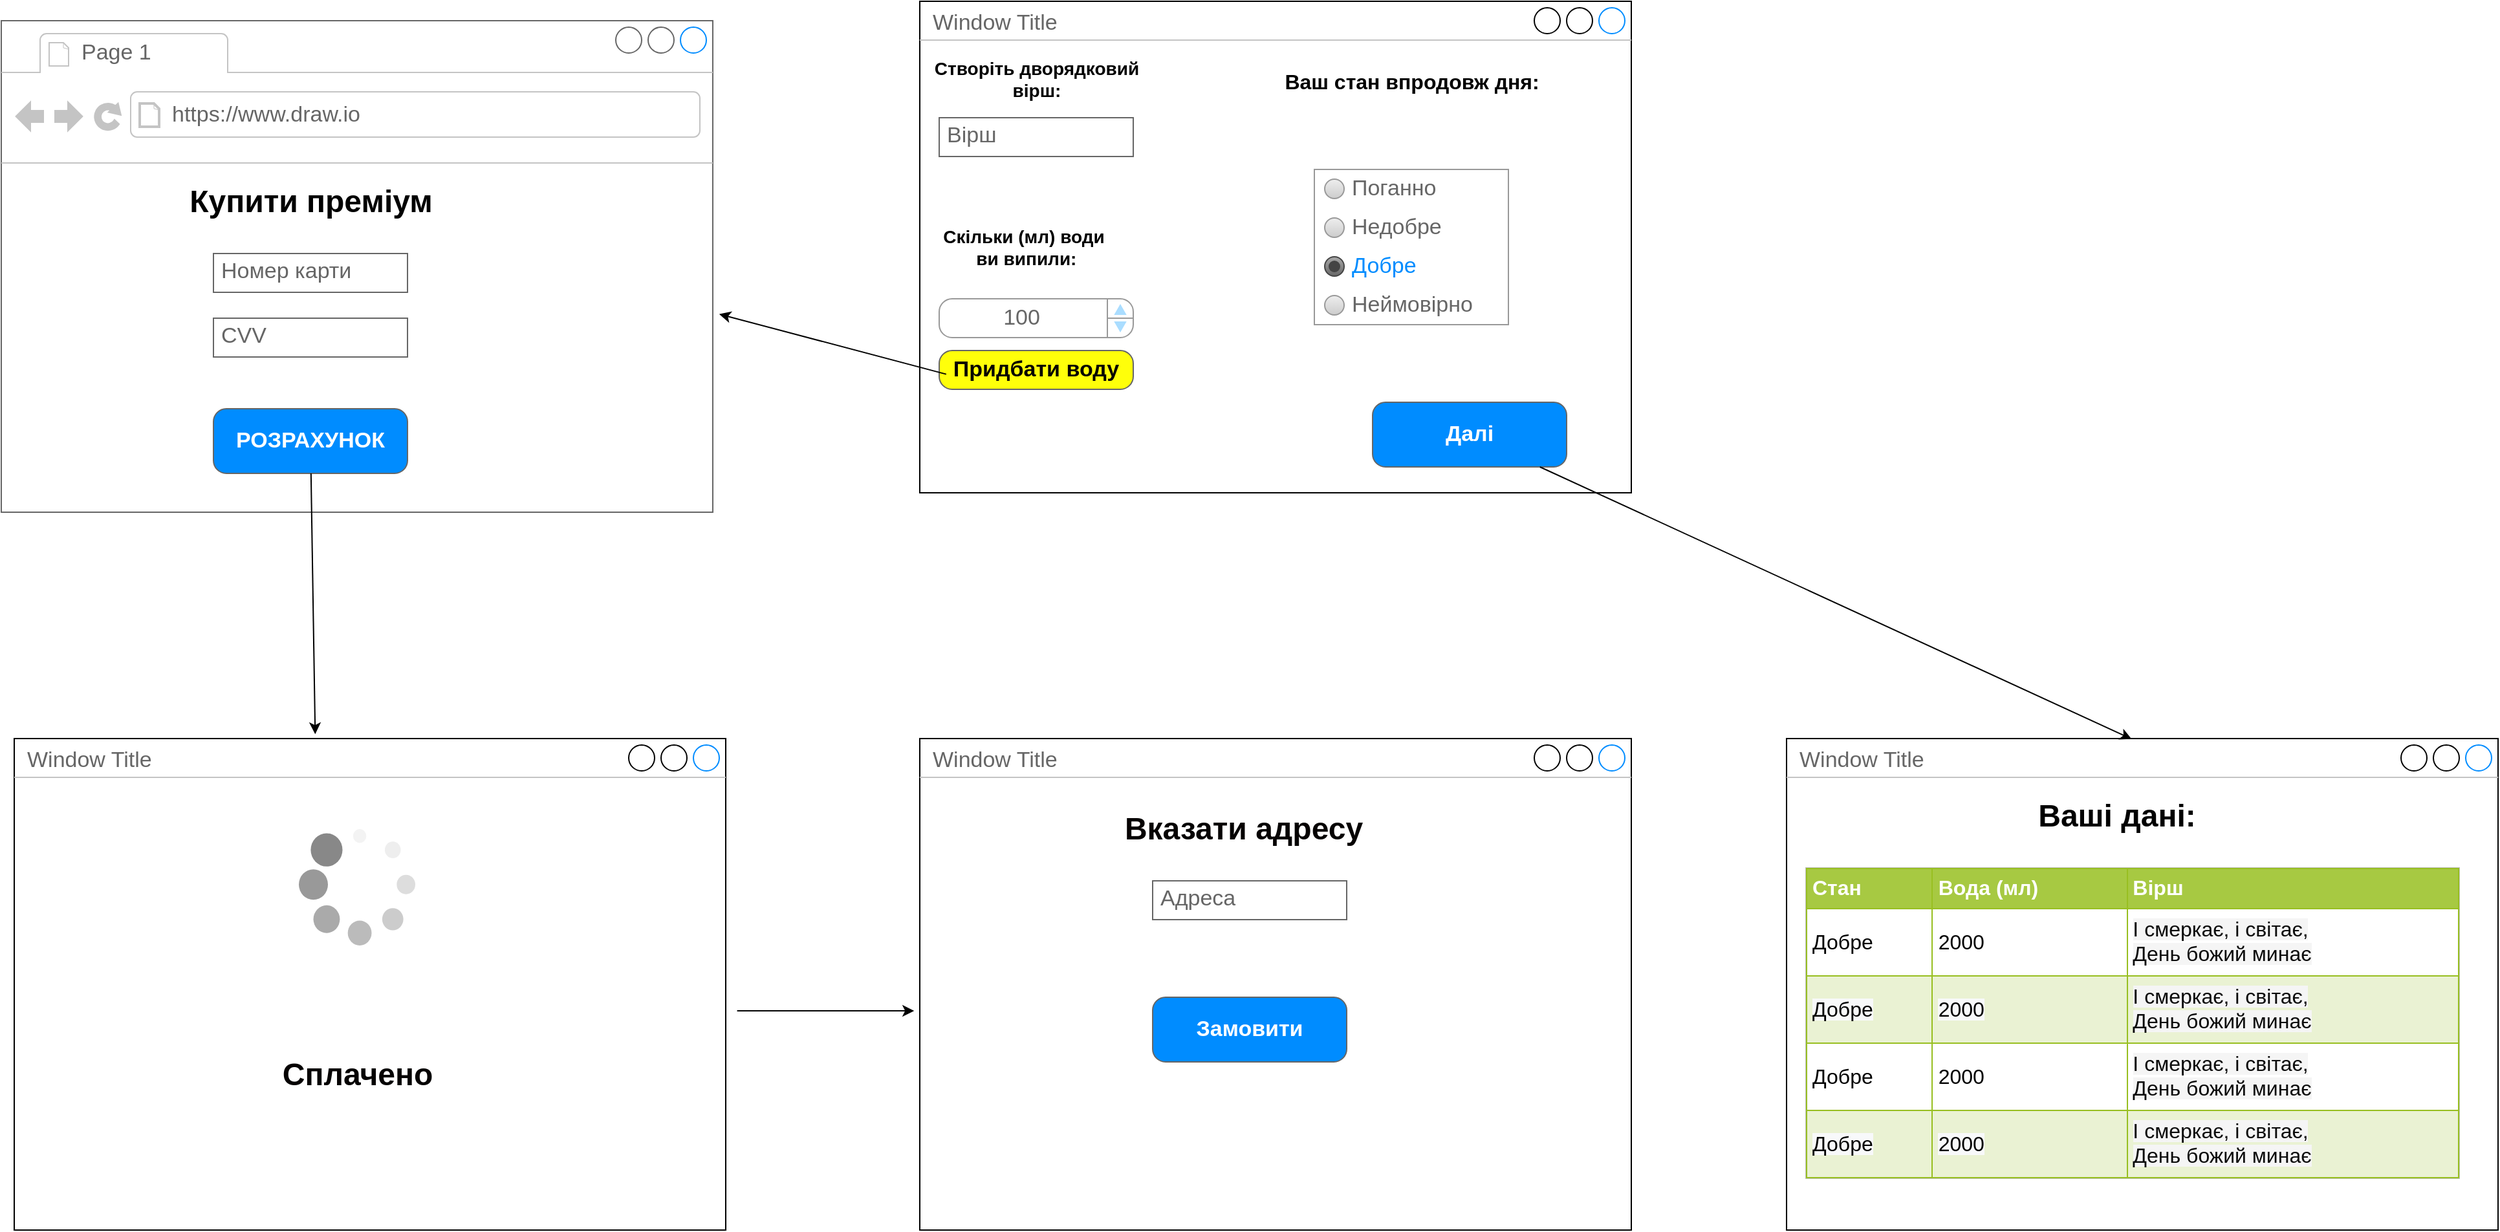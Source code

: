 <mxfile version="20.3.6" type="device"><diagram id="piDafpqhtRUU5qUU-vj8" name="Page-1"><mxGraphModel dx="856" dy="1438" grid="1" gridSize="10" guides="1" tooltips="1" connect="1" arrows="1" fold="1" page="1" pageScale="1" pageWidth="827" pageHeight="1169" math="0" shadow="0"><root><mxCell id="0"/><mxCell id="1" parent="0"/><mxCell id="zRcuX_kTcLfmrv30LrrO-9" value="Window Title" style="strokeWidth=1;shadow=0;dashed=0;align=center;html=1;shape=mxgraph.mockup.containers.window;align=left;verticalAlign=top;spacingLeft=8;strokeColor2=#008cff;strokeColor3=#c4c4c4;fontColor=#666666;mainText=;fontSize=17;labelBackgroundColor=none;" vertex="1" parent="1"><mxGeometry x="220" y="1140" width="550" height="380" as="geometry"/></mxCell><mxCell id="zRcuX_kTcLfmrv30LrrO-15" value="Window Title" style="strokeWidth=1;shadow=0;dashed=0;align=center;html=1;shape=mxgraph.mockup.containers.window;align=left;verticalAlign=top;spacingLeft=8;strokeColor2=#008cff;strokeColor3=#c4c4c4;fontColor=#666666;mainText=;fontSize=17;labelBackgroundColor=none;" vertex="1" parent="1"><mxGeometry x="920" y="570" width="550" height="380" as="geometry"/></mxCell><mxCell id="zRcuX_kTcLfmrv30LrrO-16" value="Вірш" style="strokeWidth=1;shadow=0;dashed=0;align=center;html=1;shape=mxgraph.mockup.text.textBox;fontColor=#666666;align=left;fontSize=17;spacingLeft=4;spacingTop=-3;strokeColor=#666666;mainText=" vertex="1" parent="1"><mxGeometry x="935" y="660" width="150" height="30" as="geometry"/></mxCell><mxCell id="zRcuX_kTcLfmrv30LrrO-17" value="Створіть дворядковий&lt;br style=&quot;font-size: 14px;&quot;&gt;вірш:" style="text;strokeColor=none;fillColor=none;html=1;fontSize=14;fontStyle=1;verticalAlign=middle;align=center;" vertex="1" parent="1"><mxGeometry x="960" y="610" width="100" height="40" as="geometry"/></mxCell><mxCell id="zRcuX_kTcLfmrv30LrrO-18" value="&lt;table cellpadding=&quot;0&quot; cellspacing=&quot;0&quot; style=&quot;width:100%;height:100%;&quot;&gt;&lt;tr&gt;&lt;td style=&quot;width:85%&quot;&gt;100&lt;/td&gt;&lt;td style=&quot;width:15%&quot;&gt;&lt;/td&gt;&lt;/tr&gt;&lt;/table&gt;" style="strokeWidth=1;shadow=0;dashed=0;align=center;html=1;shape=mxgraph.mockup.forms.spinner;strokeColor=#999999;spinLayout=right;spinStyle=normal;adjStyle=triangle;fillColor=#aaddff;fontSize=17;fontColor=#666666;mainText=;html=1;overflow=fill;" vertex="1" parent="1"><mxGeometry x="935" y="800" width="150" height="30" as="geometry"/></mxCell><mxCell id="zRcuX_kTcLfmrv30LrrO-19" value="Скільки (мл) води&lt;br&gt;&amp;nbsp;ви випили:" style="text;strokeColor=none;fillColor=none;html=1;fontSize=14;fontStyle=1;verticalAlign=middle;align=center;" vertex="1" parent="1"><mxGeometry x="950" y="740" width="100" height="40" as="geometry"/></mxCell><mxCell id="zRcuX_kTcLfmrv30LrrO-20" value="" style="strokeWidth=1;shadow=0;dashed=0;align=center;html=1;shape=mxgraph.mockup.forms.rrect;rSize=0;strokeColor=#999999;fillColor=#ffffff;recursiveResize=0;fontSize=14;" vertex="1" parent="1"><mxGeometry x="1225" y="700" width="150" height="120" as="geometry"/></mxCell><mxCell id="zRcuX_kTcLfmrv30LrrO-21" value="Поганно" style="shape=ellipse;rSize=0;fillColor=#eeeeee;strokeColor=#999999;gradientColor=#cccccc;html=1;align=left;spacingLeft=4;fontSize=17;fontColor=#666666;labelPosition=right;" vertex="1" parent="zRcuX_kTcLfmrv30LrrO-20"><mxGeometry x="8" y="7.5" width="15" height="15" as="geometry"/></mxCell><mxCell id="zRcuX_kTcLfmrv30LrrO-22" value="Недобре" style="shape=ellipse;rSize=0;fillColor=#eeeeee;strokeColor=#999999;gradientColor=#cccccc;html=1;align=left;spacingLeft=4;fontSize=17;fontColor=#666666;labelPosition=right;" vertex="1" parent="zRcuX_kTcLfmrv30LrrO-20"><mxGeometry x="8" y="37.5" width="15" height="15" as="geometry"/></mxCell><mxCell id="zRcuX_kTcLfmrv30LrrO-23" value="Добре" style="shape=ellipse;rSize=0;fillColor=#aaaaaa;strokeColor=#444444;gradientColor=#666666;html=1;align=left;spacingLeft=4;fontSize=17;fontColor=#008cff;labelPosition=right;" vertex="1" parent="zRcuX_kTcLfmrv30LrrO-20"><mxGeometry x="8" y="67.5" width="15" height="15" as="geometry"/></mxCell><mxCell id="zRcuX_kTcLfmrv30LrrO-24" value="" style="shape=ellipse;fillColor=#444444;strokeColor=none;html=1;fontSize=14;" vertex="1" parent="zRcuX_kTcLfmrv30LrrO-23"><mxGeometry x="3" y="3" width="9" height="9" as="geometry"/></mxCell><mxCell id="zRcuX_kTcLfmrv30LrrO-25" value="Неймовірно" style="shape=ellipse;rSize=0;fillColor=#eeeeee;strokeColor=#999999;gradientColor=#cccccc;html=1;align=left;spacingLeft=4;fontSize=17;fontColor=#666666;labelPosition=right;" vertex="1" parent="zRcuX_kTcLfmrv30LrrO-20"><mxGeometry x="8" y="97.5" width="15" height="15" as="geometry"/></mxCell><mxCell id="zRcuX_kTcLfmrv30LrrO-26" value="&lt;font style=&quot;font-size: 16px;&quot;&gt;Ваш стан впродовж дня:&lt;/font&gt;" style="text;strokeColor=none;fillColor=none;html=1;fontSize=24;fontStyle=1;verticalAlign=middle;align=center;" vertex="1" parent="1"><mxGeometry x="1250" y="610" width="100" height="40" as="geometry"/></mxCell><mxCell id="zRcuX_kTcLfmrv30LrrO-27" value="Window Title" style="strokeWidth=1;shadow=0;dashed=0;align=center;html=1;shape=mxgraph.mockup.containers.window;align=left;verticalAlign=top;spacingLeft=8;strokeColor2=#008cff;strokeColor3=#c4c4c4;fontColor=#666666;mainText=;fontSize=17;labelBackgroundColor=none;" vertex="1" parent="1"><mxGeometry x="1590" y="1140" width="550" height="380" as="geometry"/></mxCell><mxCell id="zRcuX_kTcLfmrv30LrrO-28" value="&lt;table border=&quot;1&quot; width=&quot;100%&quot; height=&quot;100%&quot; cellpadding=&quot;4&quot; style=&quot;width:100%;height:100%;border-collapse:collapse;&quot;&gt;&lt;tbody&gt;&lt;tr style=&quot;background-color:#A7C942;color:#ffffff;border:1px solid #98bf21;&quot;&gt;&lt;th align=&quot;left&quot;&gt;Стан&lt;/th&gt;&lt;th align=&quot;left&quot;&gt;Вода (мл)&lt;/th&gt;&lt;th align=&quot;left&quot;&gt;Вірш&lt;/th&gt;&lt;/tr&gt;&lt;tr style=&quot;border:1px solid #98bf21;&quot;&gt;&lt;td&gt;Добре&lt;/td&gt;&lt;td&gt;2000&lt;/td&gt;&lt;td&gt;&lt;span style=&quot;color: rgb(10, 10, 10); font-family: ProximaNova-Regular, sans-serif; background-color: rgb(245, 245, 245);&quot;&gt;І смеркає, і світає,&lt;/span&gt;&lt;br style=&quot;box-sizing: inherit; color: rgb(10, 10, 10); font-family: ProximaNova-Regular, sans-serif; background-color: rgb(245, 245, 245);&quot;&gt;&lt;span style=&quot;color: rgb(10, 10, 10); font-family: ProximaNova-Regular, sans-serif; background-color: rgb(245, 245, 245);&quot;&gt;День божий минає&lt;/span&gt;&lt;br&gt;&lt;/td&gt;&lt;/tr&gt;&lt;tr style=&quot;background-color:#EAF2D3;border:1px solid #98bf21;&quot;&gt;&lt;td&gt;&lt;span style=&quot;background-color: rgb(248, 249, 250);&quot;&gt;Добре&lt;/span&gt;&lt;/td&gt;&lt;td&gt;&lt;span style=&quot;background-color: rgb(248, 249, 250);&quot;&gt;2000&lt;/span&gt;&lt;br&gt;&lt;/td&gt;&lt;td&gt;&lt;span style=&quot;color: rgb(10, 10, 10); font-family: ProximaNova-Regular, sans-serif; background-color: rgb(245, 245, 245);&quot;&gt;І смеркає, і світає,&lt;/span&gt;&lt;br style=&quot;box-sizing: inherit; color: rgb(10, 10, 10); font-family: ProximaNova-Regular, sans-serif; background-color: rgb(245, 245, 245);&quot;&gt;&lt;span style=&quot;color: rgb(10, 10, 10); font-family: ProximaNova-Regular, sans-serif; background-color: rgb(245, 245, 245);&quot;&gt;День божий минає&lt;/span&gt;&lt;br&gt;&lt;/td&gt;&lt;/tr&gt;&lt;tr style=&quot;border:1px solid #98bf21;&quot;&gt;&lt;td&gt;Добре&lt;/td&gt;&lt;td&gt;2000&lt;br&gt;&lt;/td&gt;&lt;td&gt;&lt;span style=&quot;color: rgb(10, 10, 10); font-family: ProximaNova-Regular, sans-serif; background-color: rgb(245, 245, 245);&quot;&gt;І смеркає, і світає,&lt;/span&gt;&lt;br style=&quot;box-sizing: inherit; color: rgb(10, 10, 10); font-family: ProximaNova-Regular, sans-serif; background-color: rgb(245, 245, 245);&quot;&gt;&lt;span style=&quot;color: rgb(10, 10, 10); font-family: ProximaNova-Regular, sans-serif; background-color: rgb(245, 245, 245);&quot;&gt;День божий минає&lt;/span&gt;&lt;br&gt;&lt;/td&gt;&lt;/tr&gt;&lt;tr style=&quot;background-color:#EAF2D3;border:1px solid #98bf21;&quot;&gt;&lt;td&gt;&lt;span style=&quot;background-color: rgb(248, 249, 250);&quot;&gt;Добре&lt;/span&gt;&lt;/td&gt;&lt;td&gt;&lt;span style=&quot;background-color: rgb(248, 249, 250);&quot;&gt;2000&lt;/span&gt;&lt;br&gt;&lt;/td&gt;&lt;td&gt;&lt;span style=&quot;color: rgb(10, 10, 10); font-family: ProximaNova-Regular, sans-serif; background-color: rgb(245, 245, 245);&quot;&gt;І смеркає, і світає,&lt;/span&gt;&lt;br style=&quot;box-sizing: inherit; color: rgb(10, 10, 10); font-family: ProximaNova-Regular, sans-serif; background-color: rgb(245, 245, 245);&quot;&gt;&lt;span style=&quot;color: rgb(10, 10, 10); font-family: ProximaNova-Regular, sans-serif; background-color: rgb(245, 245, 245);&quot;&gt;День божий минає&lt;/span&gt;&lt;br&gt;&lt;/td&gt;&lt;/tr&gt;&lt;/tbody&gt;&lt;/table&gt;" style="text;html=1;strokeColor=#c0c0c0;fillColor=#ffffff;overflow=fill;rounded=0;fontSize=16;" vertex="1" parent="1"><mxGeometry x="1605" y="1240" width="505" height="240" as="geometry"/></mxCell><mxCell id="zRcuX_kTcLfmrv30LrrO-29" value="Ваші дані:" style="text;strokeColor=none;fillColor=none;html=1;fontSize=24;fontStyle=1;verticalAlign=middle;align=center;" vertex="1" parent="1"><mxGeometry x="1795" y="1180" width="100" height="40" as="geometry"/></mxCell><mxCell id="zRcuX_kTcLfmrv30LrrO-30" value="" style="strokeWidth=1;shadow=0;dashed=0;align=center;html=1;shape=mxgraph.mockup.containers.browserWindow;rSize=0;strokeColor=#666666;strokeColor2=#008cff;strokeColor3=#c4c4c4;mainText=,;recursiveResize=0;fontSize=16;" vertex="1" parent="1"><mxGeometry x="210" y="585" width="550" height="380" as="geometry"/></mxCell><mxCell id="zRcuX_kTcLfmrv30LrrO-31" value="Page 1" style="strokeWidth=1;shadow=0;dashed=0;align=center;html=1;shape=mxgraph.mockup.containers.anchor;fontSize=17;fontColor=#666666;align=left;" vertex="1" parent="zRcuX_kTcLfmrv30LrrO-30"><mxGeometry x="60" y="12" width="110" height="26" as="geometry"/></mxCell><mxCell id="zRcuX_kTcLfmrv30LrrO-32" value="https://www.draw.io" style="strokeWidth=1;shadow=0;dashed=0;align=center;html=1;shape=mxgraph.mockup.containers.anchor;rSize=0;fontSize=17;fontColor=#666666;align=left;" vertex="1" parent="zRcuX_kTcLfmrv30LrrO-30"><mxGeometry x="130" y="60" width="250" height="26" as="geometry"/></mxCell><mxCell id="zRcuX_kTcLfmrv30LrrO-10" value="Купити преміум" style="text;strokeColor=none;fillColor=none;html=1;fontSize=24;fontStyle=1;verticalAlign=middle;align=center;" vertex="1" parent="zRcuX_kTcLfmrv30LrrO-30"><mxGeometry x="189" y="120" width="100" height="40" as="geometry"/></mxCell><mxCell id="zRcuX_kTcLfmrv30LrrO-11" value="Номер карти" style="strokeWidth=1;shadow=0;dashed=0;align=center;html=1;shape=mxgraph.mockup.text.textBox;fontColor=#666666;align=left;fontSize=17;spacingLeft=4;spacingTop=-3;strokeColor=#666666;mainText=" vertex="1" parent="zRcuX_kTcLfmrv30LrrO-30"><mxGeometry x="164" y="180" width="150" height="30" as="geometry"/></mxCell><mxCell id="zRcuX_kTcLfmrv30LrrO-12" value="CVV" style="strokeWidth=1;shadow=0;dashed=0;align=center;html=1;shape=mxgraph.mockup.text.textBox;fontColor=#666666;align=left;fontSize=17;spacingLeft=4;spacingTop=-3;strokeColor=#666666;mainText=" vertex="1" parent="zRcuX_kTcLfmrv30LrrO-30"><mxGeometry x="164" y="230" width="150" height="30" as="geometry"/></mxCell><mxCell id="zRcuX_kTcLfmrv30LrrO-13" value="РОЗРАХУНОК" style="strokeWidth=1;shadow=0;dashed=0;align=center;html=1;shape=mxgraph.mockup.buttons.button;strokeColor=#666666;fontColor=#ffffff;mainText=;buttonStyle=round;fontSize=17;fontStyle=1;fillColor=#008cff;whiteSpace=wrap;" vertex="1" parent="zRcuX_kTcLfmrv30LrrO-30"><mxGeometry x="164" y="300" width="150" height="50" as="geometry"/></mxCell><mxCell id="zRcuX_kTcLfmrv30LrrO-33" value="Придбати воду" style="strokeWidth=1;shadow=0;dashed=0;align=center;html=1;shape=mxgraph.mockup.buttons.button;strokeColor=#666666;fontColor=#050202;mainText=;buttonStyle=round;fontSize=17;fontStyle=1;fillColor=#FFFF0A;whiteSpace=wrap;" vertex="1" parent="1"><mxGeometry x="935" y="840" width="150" height="30" as="geometry"/></mxCell><mxCell id="zRcuX_kTcLfmrv30LrrO-34" value="" style="verticalLabelPosition=bottom;shadow=0;dashed=0;align=center;html=1;verticalAlign=top;strokeWidth=1;shape=mxgraph.mockup.misc.loading_circle_1;pointerEvents=1;fontSize=16;fontColor=#050202;fillColor=#FFFF0A;" vertex="1" parent="1"><mxGeometry x="440" y="1210" width="90" height="90" as="geometry"/></mxCell><mxCell id="zRcuX_kTcLfmrv30LrrO-35" value="Сплачено" style="text;strokeColor=none;fillColor=none;html=1;fontSize=24;fontStyle=1;verticalAlign=middle;align=center;fontColor=#050202;" vertex="1" parent="1"><mxGeometry x="435" y="1380" width="100" height="40" as="geometry"/></mxCell><mxCell id="zRcuX_kTcLfmrv30LrrO-36" value="Window Title" style="strokeWidth=1;shadow=0;dashed=0;align=center;html=1;shape=mxgraph.mockup.containers.window;align=left;verticalAlign=top;spacingLeft=8;strokeColor2=#008cff;strokeColor3=#c4c4c4;fontColor=#666666;mainText=;fontSize=17;labelBackgroundColor=none;fillColor=#FFFFFF;" vertex="1" parent="1"><mxGeometry x="920" y="1140" width="550" height="380" as="geometry"/></mxCell><mxCell id="zRcuX_kTcLfmrv30LrrO-61" value="Адреса" style="strokeWidth=1;shadow=0;dashed=0;align=center;html=1;shape=mxgraph.mockup.text.textBox;fontColor=#666666;align=left;fontSize=17;spacingLeft=4;spacingTop=-3;strokeColor=#666666;mainText=;fillColor=#FFFFFF;" vertex="1" parent="1"><mxGeometry x="1100" y="1250" width="150" height="30" as="geometry"/></mxCell><mxCell id="zRcuX_kTcLfmrv30LrrO-62" value="Вказати адресу" style="text;strokeColor=none;fillColor=none;html=1;fontSize=24;fontStyle=1;verticalAlign=middle;align=center;fontColor=#050202;" vertex="1" parent="1"><mxGeometry x="1120" y="1190" width="100" height="40" as="geometry"/></mxCell><mxCell id="zRcuX_kTcLfmrv30LrrO-63" value="Замовити" style="strokeWidth=1;shadow=0;dashed=0;align=center;html=1;shape=mxgraph.mockup.buttons.button;strokeColor=#666666;fontColor=#ffffff;mainText=;buttonStyle=round;fontSize=17;fontStyle=1;fillColor=#008cff;whiteSpace=wrap;" vertex="1" parent="1"><mxGeometry x="1100" y="1340" width="150" height="50" as="geometry"/></mxCell><mxCell id="zRcuX_kTcLfmrv30LrrO-64" value="" style="endArrow=classic;html=1;rounded=0;fontSize=16;fontColor=#050202;exitX=0.036;exitY=0.61;exitDx=0;exitDy=0;exitPerimeter=0;entryX=1.009;entryY=0.597;entryDx=0;entryDy=0;entryPerimeter=0;" edge="1" parent="1" source="zRcuX_kTcLfmrv30LrrO-33" target="zRcuX_kTcLfmrv30LrrO-30"><mxGeometry width="50" height="50" relative="1" as="geometry"><mxPoint x="890" y="990" as="sourcePoint"/><mxPoint x="790" y="990" as="targetPoint"/></mxGeometry></mxCell><mxCell id="zRcuX_kTcLfmrv30LrrO-65" value="" style="endArrow=classic;html=1;rounded=0;fontSize=16;fontColor=#050202;entryX=-0.008;entryY=0.554;entryDx=0;entryDy=0;entryPerimeter=0;exitX=1.016;exitY=0.554;exitDx=0;exitDy=0;exitPerimeter=0;" edge="1" parent="1" source="zRcuX_kTcLfmrv30LrrO-9" target="zRcuX_kTcLfmrv30LrrO-36"><mxGeometry width="50" height="50" relative="1" as="geometry"><mxPoint x="610" y="1170" as="sourcePoint"/><mxPoint x="660" y="1120" as="targetPoint"/></mxGeometry></mxCell><mxCell id="zRcuX_kTcLfmrv30LrrO-66" value="" style="endArrow=classic;html=1;rounded=0;fontSize=16;fontColor=#050202;entryX=0.423;entryY=-0.009;entryDx=0;entryDy=0;entryPerimeter=0;" edge="1" parent="1" source="zRcuX_kTcLfmrv30LrrO-13" target="zRcuX_kTcLfmrv30LrrO-9"><mxGeometry width="50" height="50" relative="1" as="geometry"><mxPoint x="610" y="1170" as="sourcePoint"/><mxPoint x="490" y="1130" as="targetPoint"/></mxGeometry></mxCell><mxCell id="zRcuX_kTcLfmrv30LrrO-67" value="Далі" style="strokeWidth=1;shadow=0;dashed=0;align=center;html=1;shape=mxgraph.mockup.buttons.button;strokeColor=#666666;fontColor=#ffffff;mainText=;buttonStyle=round;fontSize=17;fontStyle=1;fillColor=#008cff;whiteSpace=wrap;" vertex="1" parent="1"><mxGeometry x="1270" y="880" width="150" height="50" as="geometry"/></mxCell><mxCell id="zRcuX_kTcLfmrv30LrrO-68" value="" style="endArrow=classic;html=1;rounded=0;fontSize=16;fontColor=#050202;entryX=0.485;entryY=0.001;entryDx=0;entryDy=0;entryPerimeter=0;" edge="1" parent="1" source="zRcuX_kTcLfmrv30LrrO-67" target="zRcuX_kTcLfmrv30LrrO-27"><mxGeometry width="50" height="50" relative="1" as="geometry"><mxPoint x="1730" y="1160" as="sourcePoint"/><mxPoint x="1900" y="950" as="targetPoint"/></mxGeometry></mxCell></root></mxGraphModel></diagram></mxfile>